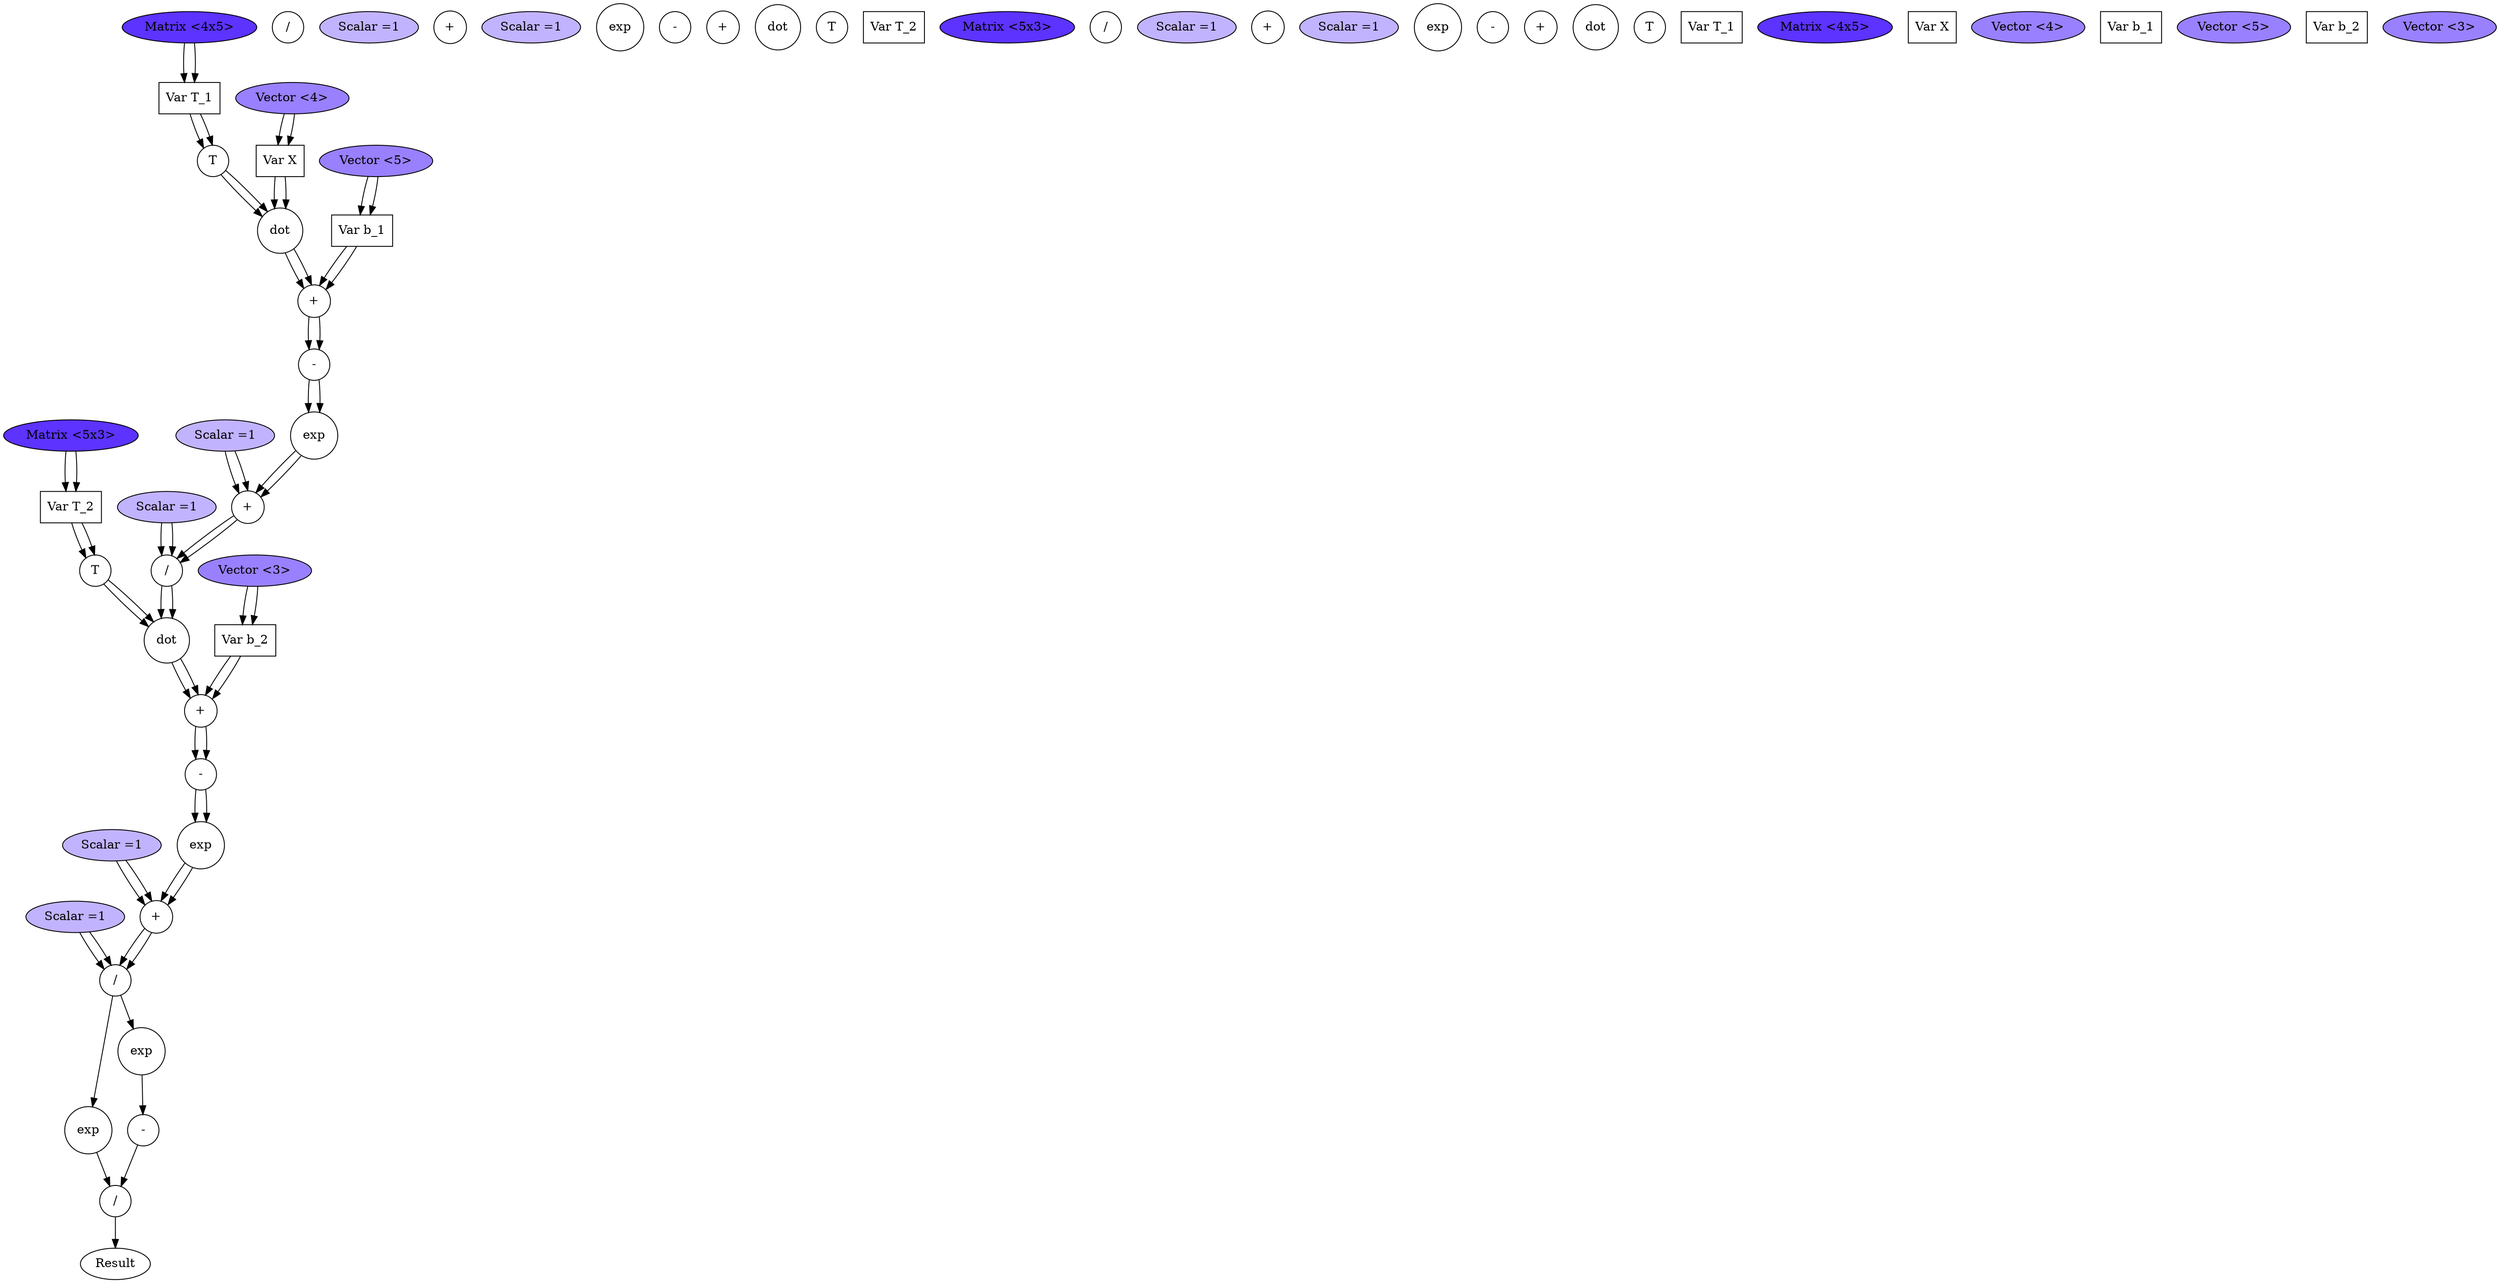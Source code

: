 digraph nn{
	1 [label="/", shape=circle];
	2 [label="exp", shape=circle];
	3 [label="/", shape=circle];
	4 [label="Scalar =1", style="filled", fillcolor=".7 .3 1.0"];
	5 [label="+", shape=circle];
	6 [label="Scalar =1", style="filled", fillcolor=".7 .3 1.0"];
	7 [label="exp", shape=circle];
	8 [label="-", shape=circle];
	9 [label="+", shape=circle];
	10 [label="dot", shape=circle];
	11 [label="T", shape=circle];
	12 [label="Var T_2", shape=box];
	13 [label="Matrix <5x3>", style="filled", fillcolor=".7 .8 1.0"];
	14 [label="/", shape=circle];
	15 [label="Scalar =1", style="filled", fillcolor=".7 .3 1.0"];
	16 [label="+", shape=circle];
	17 [label="Scalar =1", style="filled", fillcolor=".7 .3 1.0"];
	18 [label="exp", shape=circle];
	19 [label="-", shape=circle];
	20 [label="+", shape=circle];
	21 [label="dot", shape=circle];
	22 [label="T", shape=circle];
	23 [label="Var T_1", shape=box];
	24 [label="Matrix <4x5>", style="filled", fillcolor=".7 .8 1.0"];
	25 [label="Var X", shape=box];
	26 [label="Vector <4>", style="filled", fillcolor=".7 .5 1.0"];
	27 [label="Var b_1", shape=box];
	28 [label="Vector <5>", style="filled", fillcolor=".7 .5 1.0"];
	29 [label="Var b_2", shape=box];
	30 [label="Vector <3>", style="filled", fillcolor=".7 .5 1.0"];
	31 [label="-", shape=circle];
	32 [label="exp", shape=circle];
	33 [label="/", shape=circle];
	34 [label="Scalar =1", style="filled", fillcolor=".7 .3 1.0"];
	35 [label="+", shape=circle];
	36 [label="Scalar =1", style="filled", fillcolor=".7 .3 1.0"];
	37 [label="exp", shape=circle];
	38 [label="-", shape=circle];
	39 [label="+", shape=circle];
	40 [label="dot", shape=circle];
	41 [label="T", shape=circle];
	42 [label="Var T_2", shape=box];
	43 [label="Matrix <5x3>", style="filled", fillcolor=".7 .8 1.0"];
	44 [label="/", shape=circle];
	45 [label="Scalar =1", style="filled", fillcolor=".7 .3 1.0"];
	46 [label="+", shape=circle];
	47 [label="Scalar =1", style="filled", fillcolor=".7 .3 1.0"];
	48 [label="exp", shape=circle];
	49 [label="-", shape=circle];
	50 [label="+", shape=circle];
	51 [label="dot", shape=circle];
	52 [label="T", shape=circle];
	53 [label="Var T_1", shape=box];
	54 [label="Matrix <4x5>", style="filled", fillcolor=".7 .8 1.0"];
	55 [label="Var X", shape=box];
	56 [label="Vector <4>", style="filled", fillcolor=".7 .5 1.0"];
	57 [label="Var b_1", shape=box];
	58 [label="Vector <5>", style="filled", fillcolor=".7 .5 1.0"];
	59 [label="Var b_2", shape=box];
	60 [label="Vector <3>", style="filled", fillcolor=".7 .5 1.0"];
	1 -> Result ;
	2 -> 1;
	31 -> 1;
	33 -> 2;
	34 -> 33;
	35 -> 33;
	36 -> 35;
	37 -> 35;
	38 -> 37;
	39 -> 38;
	40 -> 39;
	59 -> 39;
	41 -> 40;
	44 -> 40;
	42 -> 41;
	43 -> 42;
	45 -> 44;
	46 -> 44;
	47 -> 46;
	48 -> 46;
	49 -> 48;
	50 -> 49;
	51 -> 50;
	57 -> 50;
	52 -> 51;
	55 -> 51;
	53 -> 52;
	54 -> 53;
	56 -> 55;
	58 -> 57;
	60 -> 59;
	32 -> 31;
	33 -> 32;
	34 -> 33;
	35 -> 33;
	36 -> 35;
	37 -> 35;
	38 -> 37;
	39 -> 38;
	40 -> 39;
	59 -> 39;
	41 -> 40;
	44 -> 40;
	42 -> 41;
	43 -> 42;
	45 -> 44;
	46 -> 44;
	47 -> 46;
	48 -> 46;
	49 -> 48;
	50 -> 49;
	51 -> 50;
	57 -> 50;
	52 -> 51;
	55 -> 51;
	53 -> 52;
	54 -> 53;
	56 -> 55;
	58 -> 57;
	60 -> 59;
}